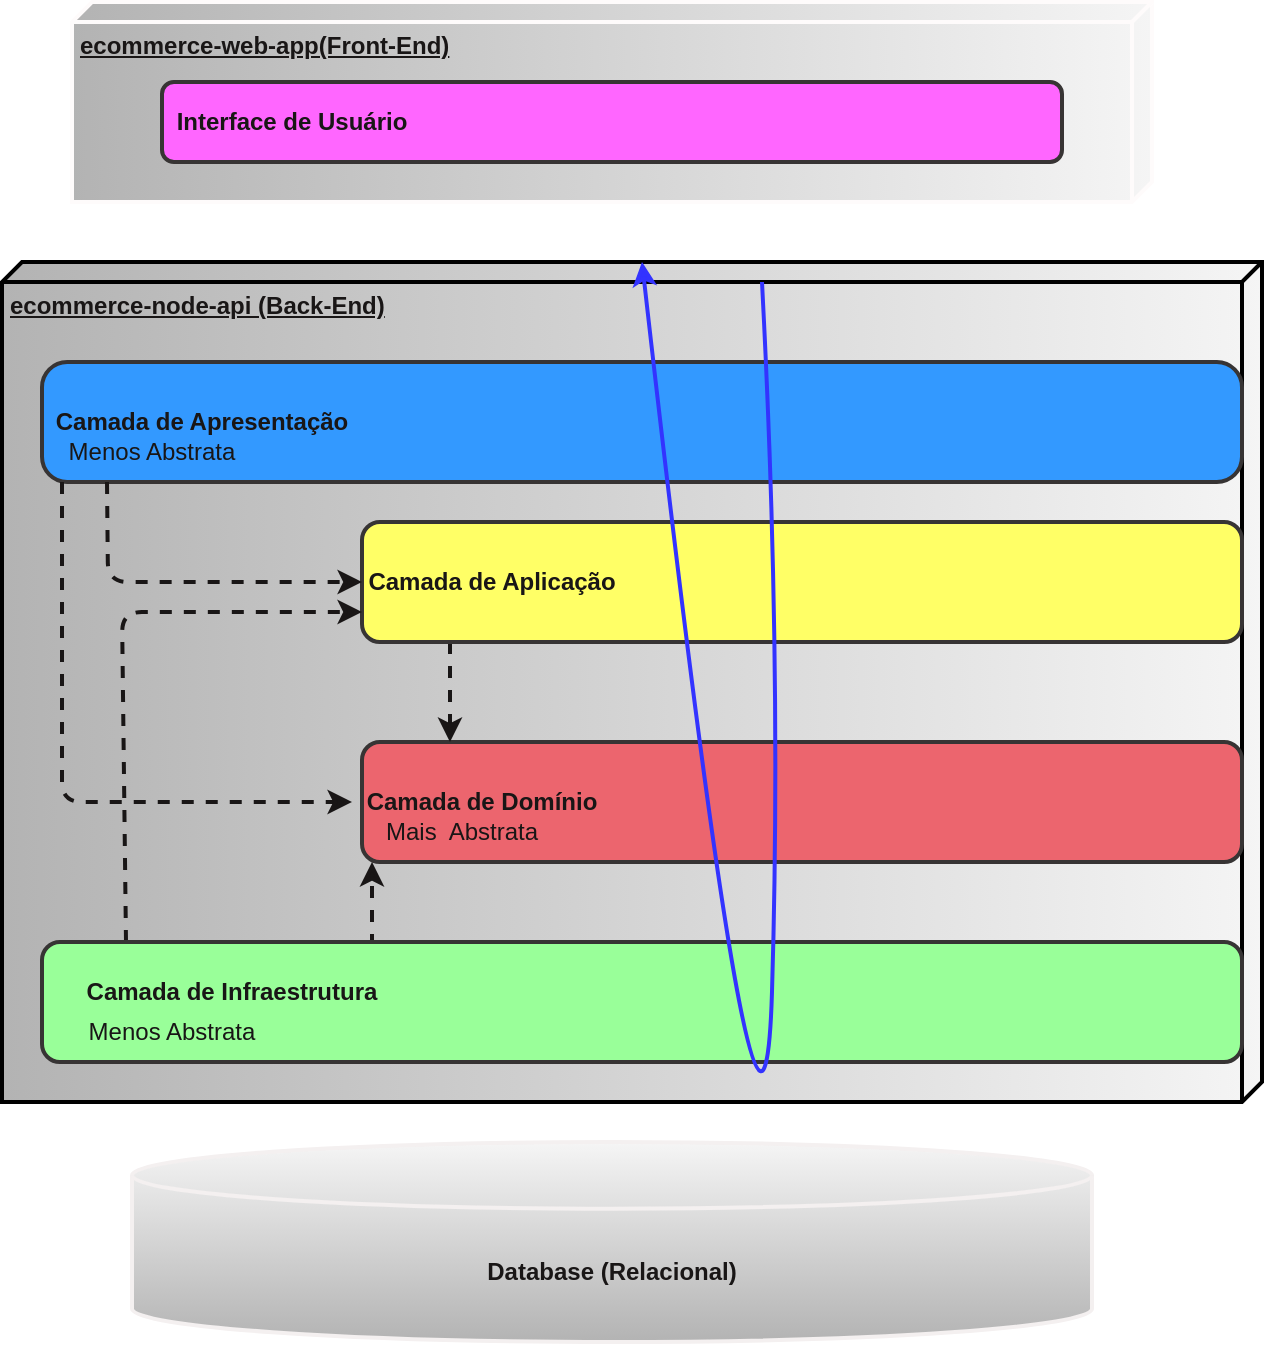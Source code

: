 <mxfile>
    <diagram id="ehvUv0xJiv6CY3YclSAE" name="Arquitetura em Camadas">
        <mxGraphModel dx="799" dy="677" grid="1" gridSize="10" guides="1" tooltips="1" connect="1" arrows="1" fold="1" page="1" pageScale="1" pageWidth="850" pageHeight="1100" math="0" shadow="0">
            <root>
                <mxCell id="0"/>
                <mxCell id="1" parent="0"/>
                <mxCell id="2" value="ecommerce-node-api (Back-End)" style="verticalAlign=top;align=left;spacingTop=8;spacingLeft=2;spacingRight=12;shape=cube;size=10;direction=south;fontStyle=5;html=1;strokeWidth=2;strokeColor=default;fillColor=#f5f5f5;gradientColor=#b3b3b3;fontColor=#191616;" parent="1" vertex="1">
                    <mxGeometry x="120" y="340" width="630" height="420" as="geometry"/>
                </mxCell>
                <mxCell id="3" value="ecommerce-web-app(Front-End)" style="verticalAlign=top;align=left;spacingTop=8;spacingLeft=2;spacingRight=12;shape=cube;size=10;direction=south;fontStyle=5;html=1;strokeWidth=2;strokeColor=#fefbfb;fillColor=#f5f5f5;gradientColor=#b3b3b3;fontColor=#191616;" parent="1" vertex="1">
                    <mxGeometry x="155" y="210" width="540" height="100" as="geometry"/>
                </mxCell>
                <mxCell id="4" value="" style="strokeWidth=2;html=1;shape=mxgraph.flowchart.database;whiteSpace=wrap;strokeColor=#f4f0f0;fillColor=#f5f5f5;gradientColor=#b3b3b3;" parent="1" vertex="1">
                    <mxGeometry x="185" y="780" width="480" height="100" as="geometry"/>
                </mxCell>
                <mxCell id="5" value="Database (Relacional)" style="text;html=1;strokeColor=none;fillColor=none;align=center;verticalAlign=middle;whiteSpace=wrap;rounded=0;strokeWidth=2;fontColor=#191616;fontStyle=1" parent="1" vertex="1">
                    <mxGeometry x="295" y="820" width="260" height="50" as="geometry"/>
                </mxCell>
                <mxCell id="7" value="" style="rounded=1;whiteSpace=wrap;html=1;strokeColor=#373434;strokeWidth=2;fontColor=#191616;fillColor=#ec656e;" parent="1" vertex="1">
                    <mxGeometry x="300" y="580" width="440" height="60" as="geometry"/>
                </mxCell>
                <mxCell id="9" value="Camada de Domínio" style="text;html=1;strokeColor=none;fillColor=none;align=center;verticalAlign=middle;whiteSpace=wrap;rounded=0;strokeWidth=2;fontColor=#191616;fontStyle=1" parent="1" vertex="1">
                    <mxGeometry x="295" y="595" width="130" height="30" as="geometry"/>
                </mxCell>
                <mxCell id="11" value="" style="rounded=1;whiteSpace=wrap;html=1;strokeColor=#373434;strokeWidth=2;fontColor=#191616;fillColor=#3399FF;arcSize=21;points=[[0,0,0,0,0],[0,0.25,0,0,0],[0,0.5,0,0,0],[0,0.75,0,0,0],[0,1,0,0,0],[0.05,0.95,0,0,0],[0.13,0.95,0,0,0],[0.25,0,0,0,0],[0.5,0,0,0,0],[0.75,0,0,0,0],[0.75,1,0,0,0],[1,0,0,0,0],[1,0.25,0,0,0],[1,0.5,0,0,0],[1,0.75,0,0,0],[1,1,0,0,0]];" parent="1" vertex="1">
                    <mxGeometry x="140" y="390" width="600" height="60" as="geometry"/>
                </mxCell>
                <mxCell id="12" value="Camada de Apresentação" style="text;html=1;strokeColor=none;fillColor=none;align=center;verticalAlign=middle;whiteSpace=wrap;rounded=0;strokeWidth=2;fontColor=#191616;fontStyle=1" parent="1" vertex="1">
                    <mxGeometry x="140" y="405" width="160" height="30" as="geometry"/>
                </mxCell>
                <mxCell id="14" value="" style="rounded=1;whiteSpace=wrap;html=1;strokeColor=#373434;strokeWidth=2;fontColor=#191616;fillColor=#FF66FF;" parent="1" vertex="1">
                    <mxGeometry x="200" y="250" width="450" height="40" as="geometry"/>
                </mxCell>
                <mxCell id="15" value="Interface de Usuário" style="text;html=1;strokeColor=none;fillColor=none;align=center;verticalAlign=middle;whiteSpace=wrap;rounded=0;strokeWidth=2;fontColor=#191616;fontStyle=1" parent="1" vertex="1">
                    <mxGeometry x="185" y="255" width="160" height="30" as="geometry"/>
                </mxCell>
                <mxCell id="46" style="edgeStyle=none;html=1;exitX=0.1;exitY=1;exitDx=0;exitDy=0;exitPerimeter=0;dashed=1;strokeColor=#191616;strokeWidth=2;fontColor=#191616;endArrow=classic;endFill=1;" parent="1" source="16" edge="1">
                    <mxGeometry relative="1" as="geometry">
                        <mxPoint x="344" y="580" as="targetPoint"/>
                    </mxGeometry>
                </mxCell>
                <mxCell id="16" value="" style="rounded=1;whiteSpace=wrap;html=1;strokeColor=#373434;strokeWidth=2;fontColor=#191616;fillColor=#FFFF66;points=[[0,0,0,0,0],[0,0.25,0,0,0],[0,0.5,0,0,0],[0,0.75,0,0,0],[0,1,0,0,0],[0.1,1,0,0,0],[0.25,0,0,0,0],[0.5,0,0,0,0],[0.5,1,0,0,0],[0.75,0,0,0,0],[0.75,1,0,0,0],[1,0,0,0,0],[1,0.25,0,0,0],[1,0.5,0,0,0],[1,0.75,0,0,0],[1,1,0,0,0]];" parent="1" vertex="1">
                    <mxGeometry x="300" y="470" width="440" height="60" as="geometry"/>
                </mxCell>
                <mxCell id="17" value="Camada de Aplicação" style="text;html=1;strokeColor=none;fillColor=none;align=center;verticalAlign=middle;whiteSpace=wrap;rounded=0;strokeWidth=2;fontColor=#191616;fontStyle=1" parent="1" vertex="1">
                    <mxGeometry x="300" y="485" width="130" height="30" as="geometry"/>
                </mxCell>
                <mxCell id="47" style="edgeStyle=none;html=1;exitX=0.07;exitY=0;exitDx=0;exitDy=0;exitPerimeter=0;entryX=0;entryY=0.75;entryDx=0;entryDy=0;entryPerimeter=0;dashed=1;strokeColor=#191616;strokeWidth=2;fontColor=#191616;endArrow=classic;endFill=1;" parent="1" source="26" target="16" edge="1">
                    <mxGeometry relative="1" as="geometry">
                        <Array as="points">
                            <mxPoint x="180" y="515"/>
                        </Array>
                    </mxGeometry>
                </mxCell>
                <mxCell id="48" style="edgeStyle=none;html=1;entryX=0;entryY=1;entryDx=0;entryDy=0;dashed=1;strokeColor=#191616;strokeWidth=2;fontColor=#191616;endArrow=classic;endFill=1;" parent="1" target="28" edge="1">
                    <mxGeometry relative="1" as="geometry">
                        <mxPoint x="305" y="682" as="sourcePoint"/>
                    </mxGeometry>
                </mxCell>
                <mxCell id="26" value="" style="rounded=1;whiteSpace=wrap;html=1;strokeColor=#373434;strokeWidth=2;fontColor=#191616;fillColor=#99FF99;points=[[0,0,0,0,0],[0,0.25,0,0,0],[0,0.5,0,0,0],[0,0.75,0,0,0],[0,1,0,0,0],[0.07,0,0,0,0],[0.25,1,0,0,0],[0.26,0,0,0,-3],[0.5,1,0,0,0],[0.75,0,0,0,0],[0.75,1,0,0,0],[1,0,0,0,0],[1,0.25,0,0,0],[1,0.5,0,0,0],[1,0.75,0,0,0],[1,1,0,0,0]];" parent="1" vertex="1">
                    <mxGeometry x="140" y="680" width="600" height="60" as="geometry"/>
                </mxCell>
                <mxCell id="27" value="Camada de Infraestrutura" style="text;html=1;strokeColor=none;fillColor=none;align=center;verticalAlign=middle;whiteSpace=wrap;rounded=0;strokeWidth=2;fontColor=#191616;fontStyle=1" parent="1" vertex="1">
                    <mxGeometry x="155" y="690" width="160" height="30" as="geometry"/>
                </mxCell>
                <mxCell id="28" value="Mais&amp;nbsp; Abstrata" style="text;html=1;strokeColor=none;fillColor=none;align=center;verticalAlign=middle;whiteSpace=wrap;rounded=0;strokeWidth=2;fontColor=#191616;" parent="1" vertex="1">
                    <mxGeometry x="305" y="610" width="90" height="30" as="geometry"/>
                </mxCell>
                <mxCell id="30" value="Menos Abstrata" style="text;html=1;strokeColor=none;fillColor=none;align=center;verticalAlign=middle;whiteSpace=wrap;rounded=0;strokeWidth=2;fontColor=#191616;" parent="1" vertex="1">
                    <mxGeometry x="160" y="710" width="90" height="30" as="geometry"/>
                </mxCell>
                <mxCell id="44" style="edgeStyle=none;html=1;exitX=0.25;exitY=1;exitDx=0;exitDy=0;fontColor=#191616;strokeColor=#191616;endArrow=classic;endFill=1;strokeWidth=2;dashed=1;entryX=0;entryY=0.5;entryDx=0;entryDy=0;entryPerimeter=0;" parent="1" source="32" target="16" edge="1">
                    <mxGeometry relative="1" as="geometry">
                        <mxPoint x="300" y="495" as="targetPoint"/>
                        <Array as="points">
                            <mxPoint x="173" y="500"/>
                        </Array>
                    </mxGeometry>
                </mxCell>
                <mxCell id="45" style="edgeStyle=none;html=1;exitX=0;exitY=1;exitDx=0;exitDy=0;entryX=0;entryY=0.5;entryDx=0;entryDy=0;dashed=1;strokeColor=#191616;strokeWidth=2;fontColor=#191616;endArrow=classic;endFill=1;" parent="1" source="32" target="9" edge="1">
                    <mxGeometry relative="1" as="geometry">
                        <Array as="points">
                            <mxPoint x="150" y="610"/>
                        </Array>
                    </mxGeometry>
                </mxCell>
                <mxCell id="32" value="Menos Abstrata" style="text;html=1;strokeColor=none;fillColor=none;align=center;verticalAlign=middle;whiteSpace=wrap;rounded=0;strokeWidth=2;fontColor=#191616;" parent="1" vertex="1">
                    <mxGeometry x="150" y="420" width="90" height="30" as="geometry"/>
                </mxCell>
                <mxCell id="54" value="" style="curved=1;endArrow=classic;html=1;strokeColor=#3333FF;strokeWidth=2;fontColor=#191616;entryX=0;entryY=0;entryDx=0;entryDy=310;entryPerimeter=0;" parent="1" target="2" edge="1">
                    <mxGeometry width="50" height="50" relative="1" as="geometry">
                        <mxPoint x="500" y="350" as="sourcePoint"/>
                        <mxPoint x="450" y="520" as="targetPoint"/>
                        <Array as="points">
                            <mxPoint x="510" y="540"/>
                            <mxPoint x="500" y="870"/>
                        </Array>
                    </mxGeometry>
                </mxCell>
            </root>
        </mxGraphModel>
    </diagram>
    <diagram name="Arquitetura Hexagonal" id="RaXjF2fW67_FS4LBotdt">
        <mxGraphModel dx="658" dy="558" grid="1" gridSize="10" guides="1" tooltips="1" connect="1" arrows="1" fold="1" page="1" pageScale="1" pageWidth="850" pageHeight="1100" math="0" shadow="0">
            <root>
                <mxCell id="YTZjs5NrMnTZmiXK4MOZ-0"/>
                <mxCell id="YTZjs5NrMnTZmiXK4MOZ-1" parent="YTZjs5NrMnTZmiXK4MOZ-0"/>
                <mxCell id="YTZjs5NrMnTZmiXK4MOZ-2" value="ecommerce-node-api (Back-End)" style="verticalAlign=top;align=left;spacingTop=8;spacingLeft=2;spacingRight=12;shape=cube;size=10;direction=south;fontStyle=5;html=1;strokeWidth=2;strokeColor=default;fillColor=#f5f5f5;gradientColor=#b3b3b3;fontColor=#191616;" parent="YTZjs5NrMnTZmiXK4MOZ-1" vertex="1">
                    <mxGeometry x="80" y="330" width="710" height="440" as="geometry"/>
                </mxCell>
                <mxCell id="YTZjs5NrMnTZmiXK4MOZ-3" value="ecommerce-web-app(Front-End)" style="verticalAlign=top;align=left;spacingTop=8;spacingLeft=2;spacingRight=12;shape=cube;size=10;direction=south;fontStyle=5;html=1;strokeWidth=2;strokeColor=#fefbfb;fillColor=#f5f5f5;gradientColor=#b3b3b3;fontColor=#191616;" parent="YTZjs5NrMnTZmiXK4MOZ-1" vertex="1">
                    <mxGeometry x="155" y="210" width="540" height="100" as="geometry"/>
                </mxCell>
                <mxCell id="YTZjs5NrMnTZmiXK4MOZ-4" value="" style="strokeWidth=2;html=1;shape=mxgraph.flowchart.database;whiteSpace=wrap;strokeColor=#f4f0f0;fillColor=#f5f5f5;gradientColor=#b3b3b3;" parent="YTZjs5NrMnTZmiXK4MOZ-1" vertex="1">
                    <mxGeometry x="290" y="780" width="270" height="100" as="geometry"/>
                </mxCell>
                <mxCell id="YTZjs5NrMnTZmiXK4MOZ-5" value="Database (Relacional)" style="text;html=1;strokeColor=none;fillColor=none;align=center;verticalAlign=middle;whiteSpace=wrap;rounded=0;strokeWidth=2;fontColor=#191616;fontStyle=1" parent="YTZjs5NrMnTZmiXK4MOZ-1" vertex="1">
                    <mxGeometry x="295" y="820" width="260" height="50" as="geometry"/>
                </mxCell>
                <mxCell id="YTZjs5NrMnTZmiXK4MOZ-10" value="" style="rounded=1;whiteSpace=wrap;html=1;strokeColor=#373434;strokeWidth=2;fontColor=#191616;fillColor=#FF66FF;" parent="YTZjs5NrMnTZmiXK4MOZ-1" vertex="1">
                    <mxGeometry x="200" y="250" width="450" height="40" as="geometry"/>
                </mxCell>
                <mxCell id="YTZjs5NrMnTZmiXK4MOZ-11" value="Interface de Usuário" style="text;html=1;strokeColor=none;fillColor=none;align=center;verticalAlign=middle;whiteSpace=wrap;rounded=0;strokeWidth=2;fontColor=#191616;fontStyle=1" parent="YTZjs5NrMnTZmiXK4MOZ-1" vertex="1">
                    <mxGeometry x="185" y="255" width="160" height="30" as="geometry"/>
                </mxCell>
                <mxCell id="RFnJm8jsPnlHxxEmqQ-q-18" value="" style="shape=hexagon;perimeter=hexagonPerimeter2;whiteSpace=wrap;html=1;fixedSize=1;fillColor=#3399FF;size=90;gradientColor=#99FF99;strokeColor=#000000;" parent="YTZjs5NrMnTZmiXK4MOZ-1" vertex="1">
                    <mxGeometry x="130" y="390" width="610" height="350" as="geometry"/>
                </mxCell>
                <mxCell id="RFnJm8jsPnlHxxEmqQ-q-15" value="" style="shape=hexagon;perimeter=hexagonPerimeter2;whiteSpace=wrap;html=1;fixedSize=1;fontColor=#000000;fillColor=#FFFF66;size=80;dashed=1;strokeColor=#000000;" parent="YTZjs5NrMnTZmiXK4MOZ-1" vertex="1">
                    <mxGeometry x="220" y="440" width="430" height="260" as="geometry"/>
                </mxCell>
                <mxCell id="RFnJm8jsPnlHxxEmqQ-q-14" value="" style="shape=hexagon;perimeter=hexagonPerimeter2;whiteSpace=wrap;html=1;fixedSize=1;fontColor=#000000;fillColor=#DE4B55;size=50;strokeColor=#000000;" parent="YTZjs5NrMnTZmiXK4MOZ-1" vertex="1">
                    <mxGeometry x="310" y="490" width="250" height="150" as="geometry"/>
                </mxCell>
                <mxCell id="RFnJm8jsPnlHxxEmqQ-q-3" value="Camada de Domínio" style="text;html=1;strokeColor=none;fillColor=none;align=center;verticalAlign=middle;whiteSpace=wrap;rounded=0;fontColor=#000000;fontStyle=1" parent="YTZjs5NrMnTZmiXK4MOZ-1" vertex="1">
                    <mxGeometry x="317" y="535" width="143" height="30" as="geometry"/>
                </mxCell>
                <mxCell id="RFnJm8jsPnlHxxEmqQ-q-17" value="Camada de Aplicação" style="text;html=1;strokeColor=none;fillColor=none;align=center;verticalAlign=middle;whiteSpace=wrap;rounded=0;fontColor=#000000;fontStyle=1" parent="YTZjs5NrMnTZmiXK4MOZ-1" vertex="1">
                    <mxGeometry x="295" y="435" width="130" height="30" as="geometry"/>
                </mxCell>
                <mxCell id="2xJkToKy9jdSefRMmRuw-0" value="Camada de Apresentação" style="text;html=1;strokeColor=none;fillColor=none;align=center;verticalAlign=middle;whiteSpace=wrap;rounded=0;fontColor=#000000;fontStyle=1" parent="YTZjs5NrMnTZmiXK4MOZ-1" vertex="1">
                    <mxGeometry x="213" y="385" width="160" height="30" as="geometry"/>
                </mxCell>
                <mxCell id="5fp1VOLm5tqqU_mOXNkA-1" value="Camada de Infraestrutura" style="text;html=1;strokeColor=none;fillColor=none;align=center;verticalAlign=middle;whiteSpace=wrap;rounded=0;fontColor=#000000;fontStyle=1" parent="YTZjs5NrMnTZmiXK4MOZ-1" vertex="1">
                    <mxGeometry x="220" y="700" width="160" height="30" as="geometry"/>
                </mxCell>
                <mxCell id="zr8VyB91ws4Afk8rxflp-3" style="edgeStyle=none;html=1;exitX=0.5;exitY=0;exitDx=0;exitDy=0;dashed=1;strokeColor=#1E0005;fontColor=#000000;" parent="YTZjs5NrMnTZmiXK4MOZ-1" source="RFnJm8jsPnlHxxEmqQ-q-18" target="RFnJm8jsPnlHxxEmqQ-q-15" edge="1">
                    <mxGeometry relative="1" as="geometry"/>
                </mxCell>
                <mxCell id="zr8VyB91ws4Afk8rxflp-6" style="edgeStyle=none;html=1;exitX=0.5;exitY=0;exitDx=0;exitDy=0;dashed=1;strokeColor=#1E0005;fontColor=#000000;" parent="YTZjs5NrMnTZmiXK4MOZ-1" source="RFnJm8jsPnlHxxEmqQ-q-15" target="RFnJm8jsPnlHxxEmqQ-q-14" edge="1">
                    <mxGeometry relative="1" as="geometry"/>
                </mxCell>
                <mxCell id="zr8VyB91ws4Afk8rxflp-10" style="edgeStyle=none;html=1;exitX=0.5;exitY=1;exitDx=0;exitDy=0;entryX=0.5;entryY=1;entryDx=0;entryDy=0;dashed=1;strokeColor=#1E0005;fontColor=#000000;" parent="YTZjs5NrMnTZmiXK4MOZ-1" source="RFnJm8jsPnlHxxEmqQ-q-18" target="RFnJm8jsPnlHxxEmqQ-q-15" edge="1">
                    <mxGeometry relative="1" as="geometry"/>
                </mxCell>
                <mxCell id="zr8VyB91ws4Afk8rxflp-11" style="edgeStyle=none;html=1;exitX=0.5;exitY=1;exitDx=0;exitDy=0;dashed=1;strokeColor=#1E0005;fontColor=#000000;" parent="YTZjs5NrMnTZmiXK4MOZ-1" source="RFnJm8jsPnlHxxEmqQ-q-15" target="RFnJm8jsPnlHxxEmqQ-q-14" edge="1">
                    <mxGeometry relative="1" as="geometry"/>
                </mxCell>
                <mxCell id="RAjoPM_-fUuvctOwuihy-0" value="Baixo Nivel de Abstração / Detalhes" style="text;html=1;strokeColor=none;fillColor=none;align=center;verticalAlign=middle;whiteSpace=wrap;rounded=0;fontColor=#000000;" vertex="1" parent="YTZjs5NrMnTZmiXK4MOZ-1">
                    <mxGeometry x="204" y="399" width="210" height="30" as="geometry"/>
                </mxCell>
                <mxCell id="RAjoPM_-fUuvctOwuihy-1" value="Médio Nivel de Abstração&amp;nbsp;&lt;br&gt;Orquestração" style="text;html=1;strokeColor=none;fillColor=none;align=center;verticalAlign=middle;whiteSpace=wrap;rounded=0;fontColor=#000000;" vertex="1" parent="YTZjs5NrMnTZmiXK4MOZ-1">
                    <mxGeometry x="257" y="456" width="210" height="30" as="geometry"/>
                </mxCell>
                <mxCell id="RAjoPM_-fUuvctOwuihy-2" value="Alto Nivél de Abstração / Políticas" style="text;html=1;strokeColor=none;fillColor=none;align=center;verticalAlign=middle;whiteSpace=wrap;rounded=0;fontColor=#000000;" vertex="1" parent="YTZjs5NrMnTZmiXK4MOZ-1">
                    <mxGeometry x="310" y="550" width="210" height="30" as="geometry"/>
                </mxCell>
                <mxCell id="RAjoPM_-fUuvctOwuihy-3" value="Baixo Nível de Abstração / Detalhes" style="text;html=1;strokeColor=none;fillColor=none;align=center;verticalAlign=middle;whiteSpace=wrap;rounded=0;fontColor=#000000;" vertex="1" parent="YTZjs5NrMnTZmiXK4MOZ-1">
                    <mxGeometry x="213" y="715" width="210" height="30" as="geometry"/>
                </mxCell>
                <mxCell id="RrZaUmODnF5VA7f9-7iU-0" value="" style="rounded=1;whiteSpace=wrap;html=1;strokeColor=#373434;strokeWidth=2;fontColor=#191616;fillColor=#ec656e;" vertex="1" parent="YTZjs5NrMnTZmiXK4MOZ-1">
                    <mxGeometry x="245" y="980" width="380" height="60" as="geometry"/>
                </mxCell>
                <mxCell id="ZYpkKoAxzcQD_2I4ECs_-0" value="" style="rounded=1;whiteSpace=wrap;html=1;strokeColor=#373434;strokeWidth=2;fontColor=#191616;fillColor=#FFFF66;points=[[0,0,0,0,0],[0,0.25,0,0,0],[0,0.5,0,0,0],[0,0.75,0,0,0],[0,1,0,0,0],[0.1,1,0,0,0],[0.25,0,0,0,0],[0.5,0,0,0,0],[0.5,1,0,0,0],[0.75,0,0,0,0],[0.75,1,0,0,0],[1,0,0,0,0],[1,0.25,0,0,0],[1,0.5,0,0,0],[1,0.75,0,0,0],[1,1,0,0,0]];" vertex="1" parent="YTZjs5NrMnTZmiXK4MOZ-1">
                    <mxGeometry x="180" y="1040" width="506" height="60" as="geometry"/>
                </mxCell>
                <mxCell id="ZPqvX_W6xCdv0GFhZESj-0" value="" style="rounded=1;whiteSpace=wrap;html=1;strokeColor=#373434;strokeWidth=2;fontColor=#191616;fillColor=#3399FF;arcSize=21;points=[[0,0,0,0,0],[0,0.25,0,0,0],[0,0.5,0,0,0],[0,0.75,0,0,0],[0,1,0,0,0],[0.05,0.95,0,0,0],[0.13,0.95,0,0,0],[0.25,0,0,0,0],[0.5,0,0,0,0],[0.75,0,0,0,0],[0.75,1,0,0,0],[1,0,0,0,0],[1,0.25,0,0,0],[1,0.5,0,0,0],[1,0.75,0,0,0],[1,1,0,0,0]];" vertex="1" parent="YTZjs5NrMnTZmiXK4MOZ-1">
                    <mxGeometry x="60" y="1100" width="340" height="60" as="geometry"/>
                </mxCell>
                <mxCell id="ph_Dupu86BIsFWpcMspV-0" value="" style="rounded=1;whiteSpace=wrap;html=1;strokeColor=#373434;strokeWidth=2;fontColor=#191616;fillColor=#99FF99;points=[[0,0,0,0,0],[0,0.25,0,0,0],[0,0.5,0,0,0],[0,0.75,0,0,0],[0,1,0,0,0],[0.07,0,0,0,0],[0.25,1,0,0,0],[0.26,0,0,0,-3],[0.5,1,0,0,0],[0.75,0,0,0,0],[0.75,1,0,0,0],[1,0,0,0,0],[1,0.25,0,0,0],[1,0.5,0,0,0],[1,0.75,0,0,0],[1,1,0,0,0]];" vertex="1" parent="YTZjs5NrMnTZmiXK4MOZ-1">
                    <mxGeometry x="398" y="1100" width="380" height="60" as="geometry"/>
                </mxCell>
                <mxCell id="ph_Dupu86BIsFWpcMspV-1" value="Alto Nivél de Abstração / Políticas" style="text;html=1;strokeColor=none;fillColor=none;align=center;verticalAlign=middle;whiteSpace=wrap;rounded=0;fontColor=#000000;" vertex="1" parent="YTZjs5NrMnTZmiXK4MOZ-1">
                    <mxGeometry x="236.5" y="990" width="210" height="30" as="geometry"/>
                </mxCell>
                <mxCell id="ph_Dupu86BIsFWpcMspV-2" value="Camada de Domínio" style="text;html=1;strokeColor=none;fillColor=none;align=center;verticalAlign=middle;whiteSpace=wrap;rounded=0;fontColor=#000000;fontStyle=1" vertex="1" parent="YTZjs5NrMnTZmiXK4MOZ-1">
                    <mxGeometry x="236.5" y="972.5" width="143" height="30" as="geometry"/>
                </mxCell>
                <mxCell id="ph_Dupu86BIsFWpcMspV-3" value="Camada de Aplicação" style="text;html=1;strokeColor=none;fillColor=none;align=center;verticalAlign=middle;whiteSpace=wrap;rounded=0;fontColor=#000000;fontStyle=1" vertex="1" parent="YTZjs5NrMnTZmiXK4MOZ-1">
                    <mxGeometry x="185" y="1035" width="130" height="30" as="geometry"/>
                </mxCell>
                <mxCell id="ph_Dupu86BIsFWpcMspV-4" value="Médio Nivel de Abstração / Orquestração" style="text;html=1;strokeColor=none;fillColor=none;align=center;verticalAlign=middle;whiteSpace=wrap;rounded=0;fontColor=#000000;" vertex="1" parent="YTZjs5NrMnTZmiXK4MOZ-1">
                    <mxGeometry x="80" y="1055" width="445" height="30" as="geometry"/>
                </mxCell>
                <mxCell id="ph_Dupu86BIsFWpcMspV-5" value="Baixo Nivel de Abstração / Detalhes" style="text;html=1;strokeColor=none;fillColor=none;align=center;verticalAlign=middle;whiteSpace=wrap;rounded=0;fontColor=#000000;" vertex="1" parent="YTZjs5NrMnTZmiXK4MOZ-1">
                    <mxGeometry x="68" y="1115" width="210" height="30" as="geometry"/>
                </mxCell>
                <mxCell id="ph_Dupu86BIsFWpcMspV-6" value="Camada de Apresentação" style="text;html=1;strokeColor=none;fillColor=none;align=center;verticalAlign=middle;whiteSpace=wrap;rounded=0;fontColor=#000000;fontStyle=1" vertex="1" parent="YTZjs5NrMnTZmiXK4MOZ-1">
                    <mxGeometry x="68" y="1098.5" width="160" height="30" as="geometry"/>
                </mxCell>
                <mxCell id="ph_Dupu86BIsFWpcMspV-9" value="Baixo Nível de Abstração / Detalhes" style="text;html=1;strokeColor=none;fillColor=none;align=center;verticalAlign=middle;whiteSpace=wrap;rounded=0;fontColor=#000000;" vertex="1" parent="YTZjs5NrMnTZmiXK4MOZ-1">
                    <mxGeometry x="400" y="1115" width="210" height="30" as="geometry"/>
                </mxCell>
                <mxCell id="ph_Dupu86BIsFWpcMspV-10" value="Camada de Infraestrutura" style="text;html=1;strokeColor=none;fillColor=none;align=center;verticalAlign=middle;whiteSpace=wrap;rounded=0;fontColor=#000000;fontStyle=1" vertex="1" parent="YTZjs5NrMnTZmiXK4MOZ-1">
                    <mxGeometry x="398" y="1098.5" width="160" height="30" as="geometry"/>
                </mxCell>
                <mxCell id="hI9YAfyuwiLMifBYgazO-0" value="" style="curved=1;endArrow=classic;html=1;strokeColor=#3333FF;strokeWidth=2;fontColor=#191616;entryX=0;entryY=0;entryDx=0;entryDy=310;entryPerimeter=0;" edge="1" parent="YTZjs5NrMnTZmiXK4MOZ-1">
                    <mxGeometry width="50" height="50" relative="1" as="geometry">
                        <mxPoint x="560" y="350" as="sourcePoint"/>
                        <mxPoint x="500" y="340" as="targetPoint"/>
                        <Array as="points">
                            <mxPoint x="570" y="540"/>
                            <mxPoint x="560" y="870"/>
                        </Array>
                    </mxGeometry>
                </mxCell>
            </root>
        </mxGraphModel>
    </diagram>
</mxfile>